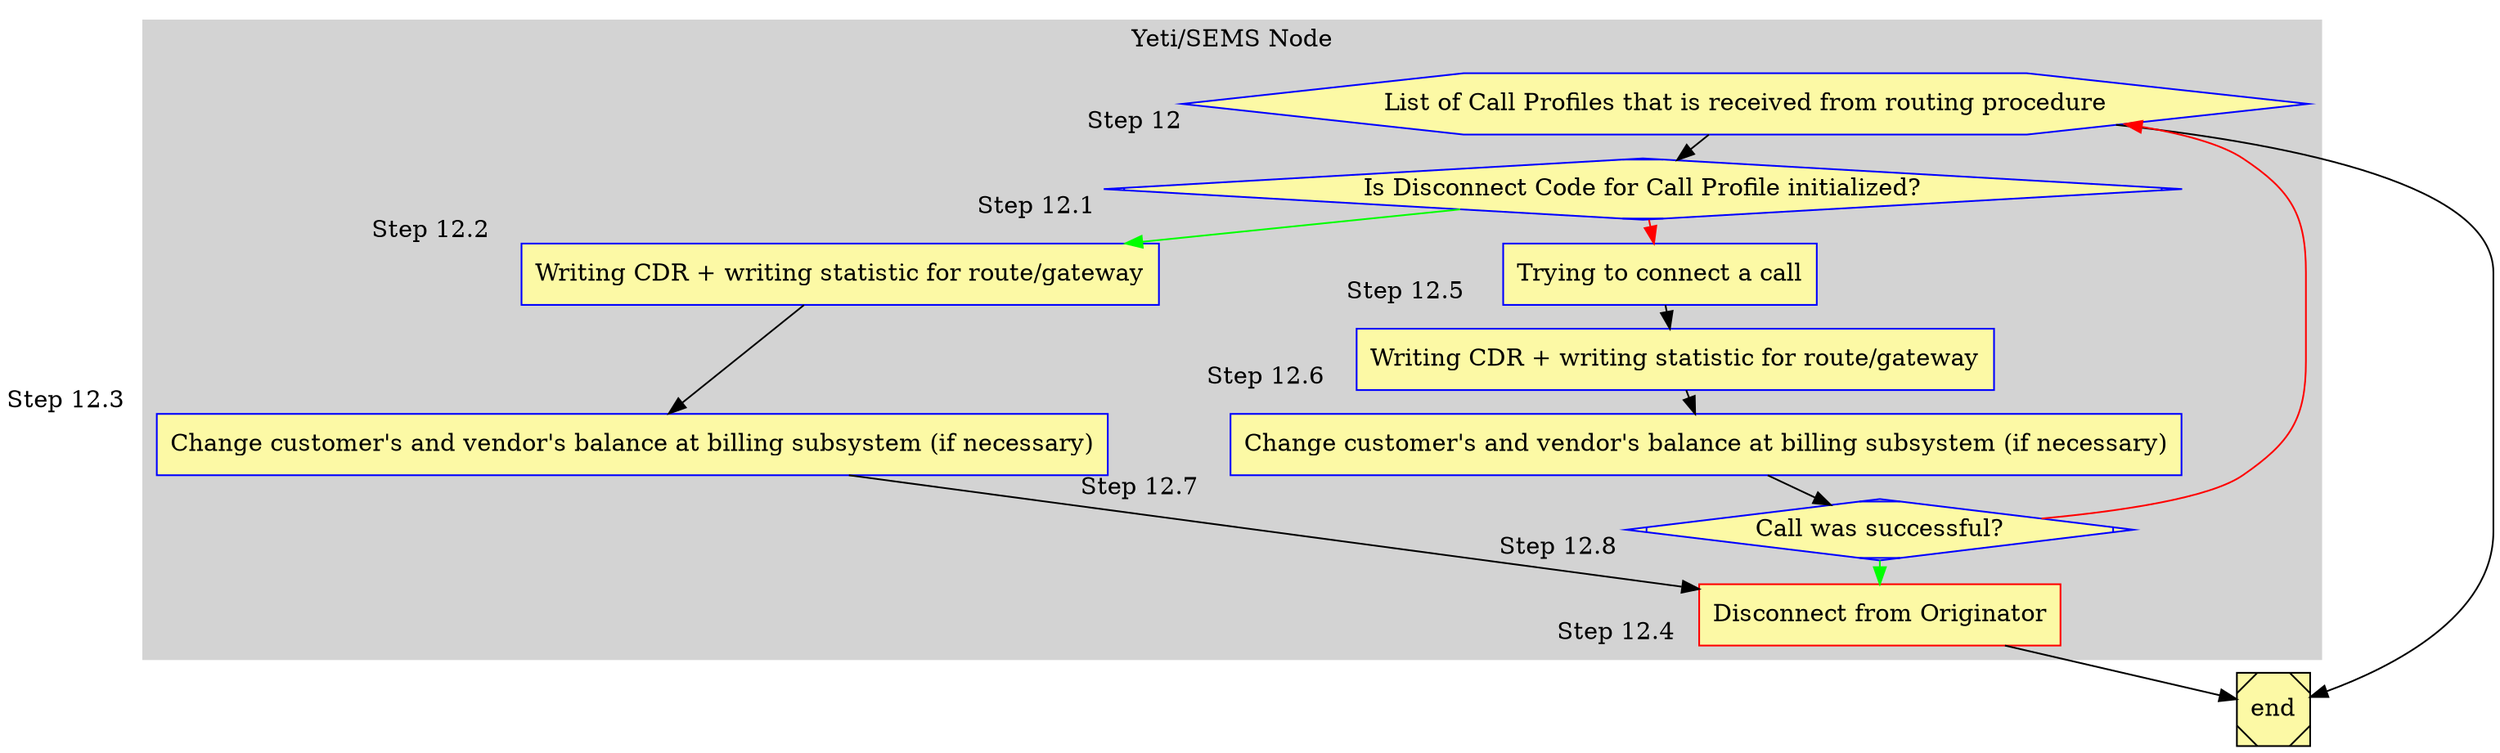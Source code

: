 digraph Routing {

    node [style=filled; fillcolor="#FCF9A5"];
    graph [nodesep=1, ranksep=0.2, mindist=0.5];


    subgraph cluster_SEMS {
        style=filled;
        color=lightgrey;
        node [style=filled,color=blue];

        block_l0 [label = "List of Call Profiles that is received from routing procedure"; xlabel = "                Step 12"; shape=hexagon];

        block_l1 [label = "Is Disconnect Code for Call Profile initialized?"; xlabel = "           Step 12.1 "; shape=Mdiamond];


        block_l2 [label = "Writing CDR + writing statistic for route/gateway"; xlabel = "Step 12.2    "; shape=box; sides=4 ];

        block_l3 [label = "Change customer's and vendor's balance at billing subsystem (if necessary)"; xlabel = "Step 12.3    "; shape=box; sides=4 ];

        block_l4 [label = "Disconnect from Originator"; xlabel = "       Step 12.4   "; shape=box; sides=4; color = red ];

        block_l5 [label = "Trying to connect a call"; xlabel = "\nStep 12.5     "; shape=box; sides=4 ];

        block_l6 [label = "Writing CDR + writing statistic for route/gateway"; xlabel = "Step 12.6    "; shape=box; sides=4 ];

        block_l7 [label = "Change customer's and vendor's balance at billing subsystem (if necessary)"; xlabel = "Step 12.7    "; shape=box; sides=4 ];

        block_l8 [label = "Call was successful?"; xlabel = "           Step 12.8 "; shape=Mdiamond];


        block_l0 -> block_l1 [color=black];
        block_l1 -> block_l2 [color=green];
        block_l2 -> block_l3 [color=black];
        block_l3 -> block_l4 [color=black];
        block_l1 -> block_l5 [color=red];
        block_l5 -> block_l6 [color=black];
        block_l6 -> block_l7 [color=black];
        block_l7 -> block_l8 [color=black];

        block_l8 -> block_l4 [color=green];
        block_l8 -> block_l0 [color=red];

        label = "Yeti/SEMS Node";
    }



    end [shape=Msquare];



    block_l0 -> end [color=black];

    block_l4 -> end [color=black];
}
